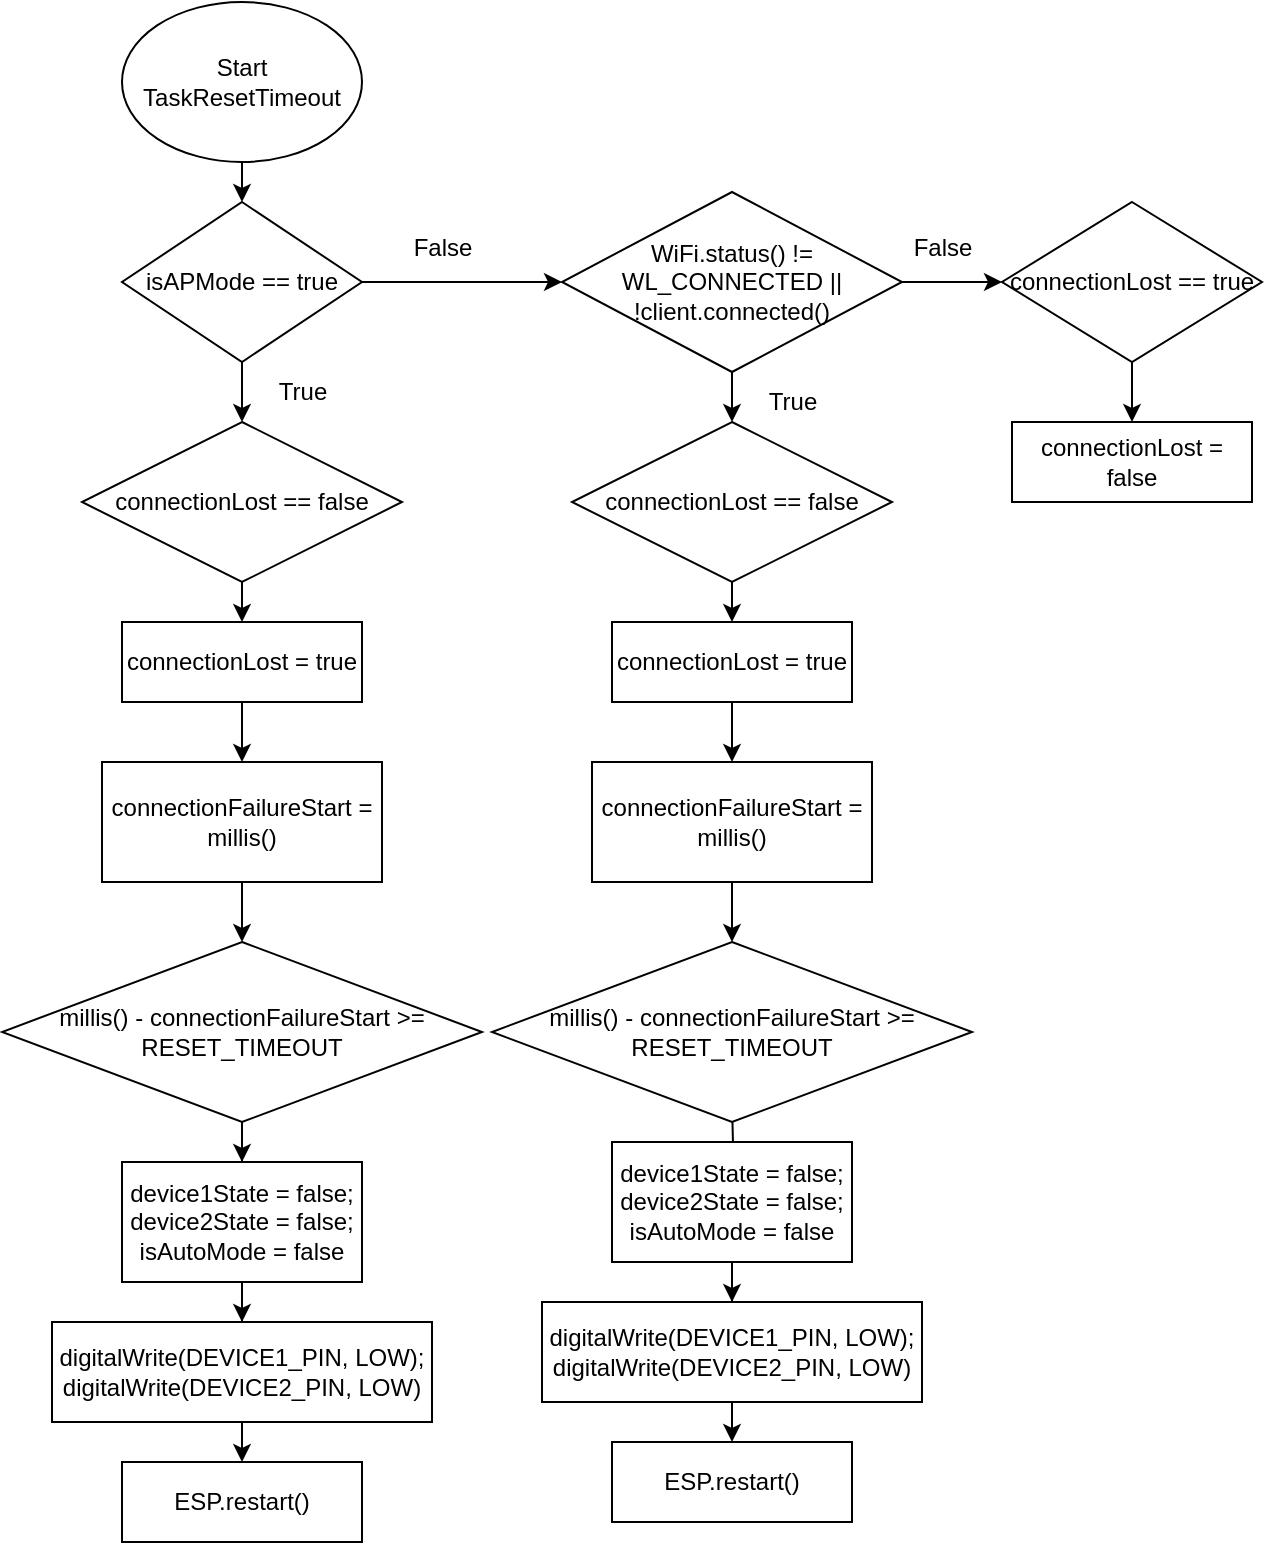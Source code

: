 <mxfile version="26.2.15">
  <diagram name="Page-1" id="RcbIvNh2-yaaiYmLn_ip">
    <mxGraphModel dx="614" dy="674" grid="1" gridSize="10" guides="1" tooltips="1" connect="1" arrows="1" fold="1" page="0" pageScale="1" pageWidth="850" pageHeight="1100" math="0" shadow="0">
      <root>
        <mxCell id="0" />
        <mxCell id="1" parent="0" />
        <mxCell id="TSUPLYPWYvQZVOgP_1DL-3" style="edgeStyle=orthogonalEdgeStyle;rounded=0;orthogonalLoop=1;jettySize=auto;html=1;exitX=0.5;exitY=1;exitDx=0;exitDy=0;entryX=0.5;entryY=0;entryDx=0;entryDy=0;" edge="1" parent="1" source="TSUPLYPWYvQZVOgP_1DL-1" target="TSUPLYPWYvQZVOgP_1DL-2">
          <mxGeometry relative="1" as="geometry" />
        </mxCell>
        <mxCell id="TSUPLYPWYvQZVOgP_1DL-1" value="&lt;p style=&quot;white-space-collapse: preserve;&quot; dir=&quot;auto&quot;&gt;Start TaskResetTimeout&lt;/p&gt;" style="ellipse;whiteSpace=wrap;html=1;" vertex="1" parent="1">
          <mxGeometry x="200" y="40" width="120" height="80" as="geometry" />
        </mxCell>
        <mxCell id="TSUPLYPWYvQZVOgP_1DL-5" style="edgeStyle=orthogonalEdgeStyle;rounded=0;orthogonalLoop=1;jettySize=auto;html=1;exitX=0.5;exitY=1;exitDx=0;exitDy=0;entryX=0.5;entryY=0;entryDx=0;entryDy=0;" edge="1" parent="1" source="TSUPLYPWYvQZVOgP_1DL-2" target="TSUPLYPWYvQZVOgP_1DL-4">
          <mxGeometry relative="1" as="geometry" />
        </mxCell>
        <mxCell id="TSUPLYPWYvQZVOgP_1DL-14" value="" style="edgeStyle=orthogonalEdgeStyle;rounded=0;orthogonalLoop=1;jettySize=auto;html=1;" edge="1" parent="1" source="TSUPLYPWYvQZVOgP_1DL-2" target="TSUPLYPWYvQZVOgP_1DL-13">
          <mxGeometry relative="1" as="geometry" />
        </mxCell>
        <mxCell id="TSUPLYPWYvQZVOgP_1DL-2" value="&lt;p style=&quot;white-space-collapse: preserve;&quot; dir=&quot;auto&quot;&gt;isAPMode == true&lt;/p&gt;" style="rhombus;whiteSpace=wrap;html=1;" vertex="1" parent="1">
          <mxGeometry x="200" y="140" width="120" height="80" as="geometry" />
        </mxCell>
        <mxCell id="TSUPLYPWYvQZVOgP_1DL-39" style="edgeStyle=orthogonalEdgeStyle;rounded=0;orthogonalLoop=1;jettySize=auto;html=1;exitX=0.5;exitY=1;exitDx=0;exitDy=0;entryX=0.5;entryY=0;entryDx=0;entryDy=0;" edge="1" parent="1" source="TSUPLYPWYvQZVOgP_1DL-4" target="TSUPLYPWYvQZVOgP_1DL-37">
          <mxGeometry relative="1" as="geometry" />
        </mxCell>
        <mxCell id="TSUPLYPWYvQZVOgP_1DL-4" value="&lt;p style=&quot;white-space-collapse: preserve;&quot; dir=&quot;auto&quot;&gt;connectionLost == false&lt;/p&gt;" style="rhombus;whiteSpace=wrap;html=1;" vertex="1" parent="1">
          <mxGeometry x="180" y="250" width="160" height="80" as="geometry" />
        </mxCell>
        <mxCell id="TSUPLYPWYvQZVOgP_1DL-6" value="True" style="text;html=1;align=center;verticalAlign=middle;resizable=0;points=[];autosize=1;strokeColor=none;fillColor=none;" vertex="1" parent="1">
          <mxGeometry x="265" y="220" width="50" height="30" as="geometry" />
        </mxCell>
        <mxCell id="TSUPLYPWYvQZVOgP_1DL-11" value="" style="edgeStyle=orthogonalEdgeStyle;rounded=0;orthogonalLoop=1;jettySize=auto;html=1;" edge="1" parent="1" source="TSUPLYPWYvQZVOgP_1DL-7" target="TSUPLYPWYvQZVOgP_1DL-10">
          <mxGeometry relative="1" as="geometry" />
        </mxCell>
        <mxCell id="TSUPLYPWYvQZVOgP_1DL-7" value="connectionFailureStart = millis()" style="rounded=0;whiteSpace=wrap;html=1;" vertex="1" parent="1">
          <mxGeometry x="190" y="420" width="140" height="60" as="geometry" />
        </mxCell>
        <mxCell id="TSUPLYPWYvQZVOgP_1DL-16" value="" style="edgeStyle=orthogonalEdgeStyle;rounded=0;orthogonalLoop=1;jettySize=auto;html=1;" edge="1" parent="1" source="TSUPLYPWYvQZVOgP_1DL-10" target="TSUPLYPWYvQZVOgP_1DL-15">
          <mxGeometry relative="1" as="geometry" />
        </mxCell>
        <mxCell id="TSUPLYPWYvQZVOgP_1DL-10" value="&lt;p style=&quot;white-space-collapse: preserve;&quot; dir=&quot;auto&quot;&gt;millis() - connectionFailureStart &amp;gt;= RESET_TIMEOUT&lt;/p&gt;" style="rhombus;whiteSpace=wrap;html=1;rounded=0;" vertex="1" parent="1">
          <mxGeometry x="140" y="510" width="240" height="90" as="geometry" />
        </mxCell>
        <mxCell id="TSUPLYPWYvQZVOgP_1DL-36" style="edgeStyle=orthogonalEdgeStyle;rounded=0;orthogonalLoop=1;jettySize=auto;html=1;exitX=0.5;exitY=1;exitDx=0;exitDy=0;entryX=0.5;entryY=0;entryDx=0;entryDy=0;" edge="1" parent="1" source="TSUPLYPWYvQZVOgP_1DL-13" target="TSUPLYPWYvQZVOgP_1DL-24">
          <mxGeometry relative="1" as="geometry" />
        </mxCell>
        <mxCell id="TSUPLYPWYvQZVOgP_1DL-46" value="" style="edgeStyle=orthogonalEdgeStyle;rounded=0;orthogonalLoop=1;jettySize=auto;html=1;" edge="1" parent="1" source="TSUPLYPWYvQZVOgP_1DL-13" target="TSUPLYPWYvQZVOgP_1DL-45">
          <mxGeometry relative="1" as="geometry" />
        </mxCell>
        <mxCell id="TSUPLYPWYvQZVOgP_1DL-13" value="&lt;p style=&quot;white-space-collapse: preserve;&quot; dir=&quot;auto&quot;&gt;WiFi.status() != WL_CONNECTED || !client.connected()&lt;/p&gt;" style="rhombus;whiteSpace=wrap;html=1;" vertex="1" parent="1">
          <mxGeometry x="420" y="135" width="170" height="90" as="geometry" />
        </mxCell>
        <mxCell id="TSUPLYPWYvQZVOgP_1DL-18" value="" style="edgeStyle=orthogonalEdgeStyle;rounded=0;orthogonalLoop=1;jettySize=auto;html=1;" edge="1" parent="1" source="TSUPLYPWYvQZVOgP_1DL-15" target="TSUPLYPWYvQZVOgP_1DL-17">
          <mxGeometry relative="1" as="geometry" />
        </mxCell>
        <mxCell id="TSUPLYPWYvQZVOgP_1DL-15" value="&lt;p style=&quot;white-space-collapse: preserve;&quot; dir=&quot;auto&quot;&gt;device1State = false; device2State = false; isAutoMode = false&lt;/p&gt;" style="whiteSpace=wrap;html=1;rounded=0;" vertex="1" parent="1">
          <mxGeometry x="200" y="620" width="120" height="60" as="geometry" />
        </mxCell>
        <mxCell id="TSUPLYPWYvQZVOgP_1DL-20" style="edgeStyle=orthogonalEdgeStyle;rounded=0;orthogonalLoop=1;jettySize=auto;html=1;exitX=0.5;exitY=1;exitDx=0;exitDy=0;entryX=0.5;entryY=0;entryDx=0;entryDy=0;" edge="1" parent="1" source="TSUPLYPWYvQZVOgP_1DL-17" target="TSUPLYPWYvQZVOgP_1DL-19">
          <mxGeometry relative="1" as="geometry" />
        </mxCell>
        <mxCell id="TSUPLYPWYvQZVOgP_1DL-17" value="&lt;p style=&quot;white-space-collapse: preserve;&quot; dir=&quot;auto&quot;&gt;digitalWrite(DEVICE1_PIN, LOW); digitalWrite(DEVICE2_PIN, LOW)&lt;/p&gt;" style="whiteSpace=wrap;html=1;rounded=0;" vertex="1" parent="1">
          <mxGeometry x="165" y="700" width="190" height="50" as="geometry" />
        </mxCell>
        <mxCell id="TSUPLYPWYvQZVOgP_1DL-19" value="&lt;p style=&quot;white-space-collapse: preserve;&quot; dir=&quot;auto&quot;&gt;ESP.restart()&lt;/p&gt;" style="rounded=0;whiteSpace=wrap;html=1;" vertex="1" parent="1">
          <mxGeometry x="200" y="770" width="120" height="40" as="geometry" />
        </mxCell>
        <mxCell id="TSUPLYPWYvQZVOgP_1DL-21" value="False" style="text;html=1;align=center;verticalAlign=middle;resizable=0;points=[];autosize=1;strokeColor=none;fillColor=none;" vertex="1" parent="1">
          <mxGeometry x="335" y="148" width="50" height="30" as="geometry" />
        </mxCell>
        <mxCell id="TSUPLYPWYvQZVOgP_1DL-41" style="edgeStyle=orthogonalEdgeStyle;rounded=0;orthogonalLoop=1;jettySize=auto;html=1;exitX=0.5;exitY=1;exitDx=0;exitDy=0;entryX=0.5;entryY=0;entryDx=0;entryDy=0;" edge="1" parent="1" source="TSUPLYPWYvQZVOgP_1DL-24" target="TSUPLYPWYvQZVOgP_1DL-38">
          <mxGeometry relative="1" as="geometry" />
        </mxCell>
        <mxCell id="TSUPLYPWYvQZVOgP_1DL-24" value="&lt;p style=&quot;white-space-collapse: preserve;&quot; dir=&quot;auto&quot;&gt;connectionLost == false&lt;/p&gt;" style="rhombus;whiteSpace=wrap;html=1;" vertex="1" parent="1">
          <mxGeometry x="425" y="250" width="160" height="80" as="geometry" />
        </mxCell>
        <mxCell id="TSUPLYPWYvQZVOgP_1DL-25" value="True" style="text;html=1;align=center;verticalAlign=middle;resizable=0;points=[];autosize=1;strokeColor=none;fillColor=none;" vertex="1" parent="1">
          <mxGeometry x="510" y="225" width="50" height="30" as="geometry" />
        </mxCell>
        <mxCell id="TSUPLYPWYvQZVOgP_1DL-44" style="edgeStyle=orthogonalEdgeStyle;rounded=0;orthogonalLoop=1;jettySize=auto;html=1;exitX=0.5;exitY=1;exitDx=0;exitDy=0;entryX=0.5;entryY=0;entryDx=0;entryDy=0;" edge="1" parent="1" source="TSUPLYPWYvQZVOgP_1DL-27" target="TSUPLYPWYvQZVOgP_1DL-29">
          <mxGeometry relative="1" as="geometry" />
        </mxCell>
        <mxCell id="TSUPLYPWYvQZVOgP_1DL-27" value="connectionFailureStart = millis()" style="rounded=0;whiteSpace=wrap;html=1;" vertex="1" parent="1">
          <mxGeometry x="435" y="420" width="140" height="60" as="geometry" />
        </mxCell>
        <mxCell id="TSUPLYPWYvQZVOgP_1DL-28" value="" style="edgeStyle=orthogonalEdgeStyle;rounded=0;orthogonalLoop=1;jettySize=auto;html=1;" edge="1" parent="1" target="TSUPLYPWYvQZVOgP_1DL-31">
          <mxGeometry relative="1" as="geometry">
            <mxPoint x="505" y="590" as="sourcePoint" />
          </mxGeometry>
        </mxCell>
        <mxCell id="TSUPLYPWYvQZVOgP_1DL-29" value="&lt;p style=&quot;white-space-collapse: preserve;&quot; dir=&quot;auto&quot;&gt;millis() - connectionFailureStart &amp;gt;= RESET_TIMEOUT&lt;/p&gt;" style="rhombus;whiteSpace=wrap;html=1;rounded=0;" vertex="1" parent="1">
          <mxGeometry x="385" y="510" width="240" height="90" as="geometry" />
        </mxCell>
        <mxCell id="TSUPLYPWYvQZVOgP_1DL-30" value="" style="edgeStyle=orthogonalEdgeStyle;rounded=0;orthogonalLoop=1;jettySize=auto;html=1;" edge="1" parent="1" source="TSUPLYPWYvQZVOgP_1DL-31" target="TSUPLYPWYvQZVOgP_1DL-33">
          <mxGeometry relative="1" as="geometry" />
        </mxCell>
        <mxCell id="TSUPLYPWYvQZVOgP_1DL-31" value="&lt;p style=&quot;white-space-collapse: preserve;&quot; dir=&quot;auto&quot;&gt;device1State = false; device2State = false; isAutoMode = false&lt;/p&gt;" style="whiteSpace=wrap;html=1;rounded=0;" vertex="1" parent="1">
          <mxGeometry x="445" y="610" width="120" height="60" as="geometry" />
        </mxCell>
        <mxCell id="TSUPLYPWYvQZVOgP_1DL-32" style="edgeStyle=orthogonalEdgeStyle;rounded=0;orthogonalLoop=1;jettySize=auto;html=1;exitX=0.5;exitY=1;exitDx=0;exitDy=0;entryX=0.5;entryY=0;entryDx=0;entryDy=0;" edge="1" parent="1" source="TSUPLYPWYvQZVOgP_1DL-33" target="TSUPLYPWYvQZVOgP_1DL-34">
          <mxGeometry relative="1" as="geometry" />
        </mxCell>
        <mxCell id="TSUPLYPWYvQZVOgP_1DL-33" value="&lt;p style=&quot;white-space-collapse: preserve;&quot; dir=&quot;auto&quot;&gt;digitalWrite(DEVICE1_PIN, LOW); digitalWrite(DEVICE2_PIN, LOW)&lt;/p&gt;" style="whiteSpace=wrap;html=1;rounded=0;" vertex="1" parent="1">
          <mxGeometry x="410" y="690" width="190" height="50" as="geometry" />
        </mxCell>
        <mxCell id="TSUPLYPWYvQZVOgP_1DL-34" value="&lt;p style=&quot;white-space-collapse: preserve;&quot; dir=&quot;auto&quot;&gt;ESP.restart()&lt;/p&gt;" style="rounded=0;whiteSpace=wrap;html=1;" vertex="1" parent="1">
          <mxGeometry x="445" y="760" width="120" height="40" as="geometry" />
        </mxCell>
        <mxCell id="TSUPLYPWYvQZVOgP_1DL-40" style="edgeStyle=orthogonalEdgeStyle;rounded=0;orthogonalLoop=1;jettySize=auto;html=1;exitX=0.5;exitY=1;exitDx=0;exitDy=0;entryX=0.5;entryY=0;entryDx=0;entryDy=0;" edge="1" parent="1" source="TSUPLYPWYvQZVOgP_1DL-37" target="TSUPLYPWYvQZVOgP_1DL-7">
          <mxGeometry relative="1" as="geometry" />
        </mxCell>
        <mxCell id="TSUPLYPWYvQZVOgP_1DL-37" value="connectionLost = true" style="rounded=0;whiteSpace=wrap;html=1;" vertex="1" parent="1">
          <mxGeometry x="200" y="350" width="120" height="40" as="geometry" />
        </mxCell>
        <mxCell id="TSUPLYPWYvQZVOgP_1DL-42" style="edgeStyle=orthogonalEdgeStyle;rounded=0;orthogonalLoop=1;jettySize=auto;html=1;exitX=0.5;exitY=1;exitDx=0;exitDy=0;entryX=0.5;entryY=0;entryDx=0;entryDy=0;" edge="1" parent="1" source="TSUPLYPWYvQZVOgP_1DL-38" target="TSUPLYPWYvQZVOgP_1DL-27">
          <mxGeometry relative="1" as="geometry" />
        </mxCell>
        <mxCell id="TSUPLYPWYvQZVOgP_1DL-38" value="connectionLost = true" style="rounded=0;whiteSpace=wrap;html=1;" vertex="1" parent="1">
          <mxGeometry x="445" y="350" width="120" height="40" as="geometry" />
        </mxCell>
        <mxCell id="TSUPLYPWYvQZVOgP_1DL-49" style="edgeStyle=orthogonalEdgeStyle;rounded=0;orthogonalLoop=1;jettySize=auto;html=1;exitX=0.5;exitY=1;exitDx=0;exitDy=0;entryX=0.5;entryY=0;entryDx=0;entryDy=0;" edge="1" parent="1" source="TSUPLYPWYvQZVOgP_1DL-45" target="TSUPLYPWYvQZVOgP_1DL-48">
          <mxGeometry relative="1" as="geometry" />
        </mxCell>
        <mxCell id="TSUPLYPWYvQZVOgP_1DL-45" value="&lt;span style=&quot;white-space-collapse: preserve;&quot;&gt;connectionLost == true&lt;/span&gt;" style="rhombus;whiteSpace=wrap;html=1;" vertex="1" parent="1">
          <mxGeometry x="640" y="140" width="130" height="80" as="geometry" />
        </mxCell>
        <mxCell id="TSUPLYPWYvQZVOgP_1DL-47" value="False" style="text;html=1;align=center;verticalAlign=middle;resizable=0;points=[];autosize=1;strokeColor=none;fillColor=none;" vertex="1" parent="1">
          <mxGeometry x="585" y="148" width="50" height="30" as="geometry" />
        </mxCell>
        <mxCell id="TSUPLYPWYvQZVOgP_1DL-48" value="connectionLost = false" style="rounded=0;whiteSpace=wrap;html=1;" vertex="1" parent="1">
          <mxGeometry x="645" y="250" width="120" height="40" as="geometry" />
        </mxCell>
      </root>
    </mxGraphModel>
  </diagram>
</mxfile>
